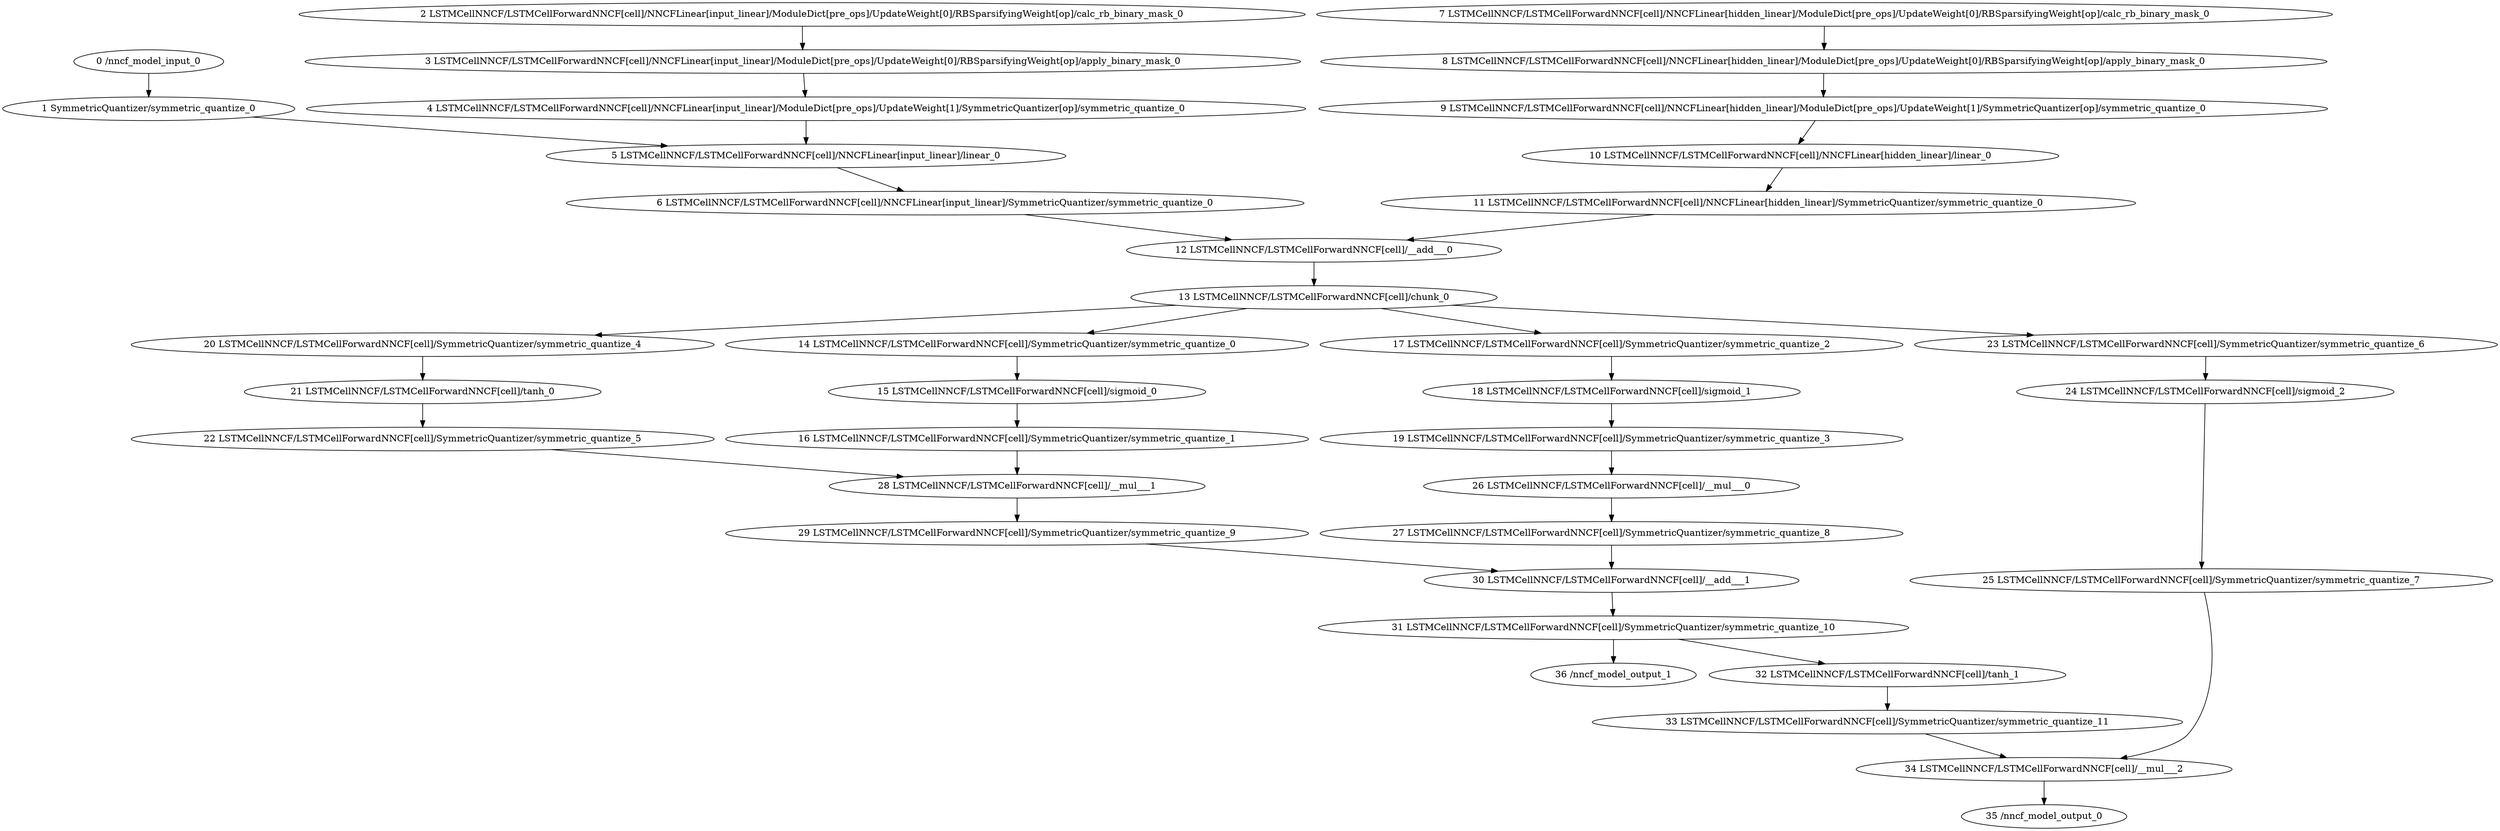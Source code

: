 strict digraph  {
"0 /nncf_model_input_0" [id=0, type=nncf_model_input];
"1 SymmetricQuantizer/symmetric_quantize_0" [id=1, type=symmetric_quantize];
"2 LSTMCellNNCF/LSTMCellForwardNNCF[cell]/NNCFLinear[input_linear]/ModuleDict[pre_ops]/UpdateWeight[0]/RBSparsifyingWeight[op]/calc_rb_binary_mask_0" [id=2, type=calc_rb_binary_mask];
"3 LSTMCellNNCF/LSTMCellForwardNNCF[cell]/NNCFLinear[input_linear]/ModuleDict[pre_ops]/UpdateWeight[0]/RBSparsifyingWeight[op]/apply_binary_mask_0" [id=3, type=apply_binary_mask];
"4 LSTMCellNNCF/LSTMCellForwardNNCF[cell]/NNCFLinear[input_linear]/ModuleDict[pre_ops]/UpdateWeight[1]/SymmetricQuantizer[op]/symmetric_quantize_0" [id=4, type=symmetric_quantize];
"5 LSTMCellNNCF/LSTMCellForwardNNCF[cell]/NNCFLinear[input_linear]/linear_0" [id=5, type=linear];
"6 LSTMCellNNCF/LSTMCellForwardNNCF[cell]/NNCFLinear[input_linear]/SymmetricQuantizer/symmetric_quantize_0" [id=6, type=symmetric_quantize];
"7 LSTMCellNNCF/LSTMCellForwardNNCF[cell]/NNCFLinear[hidden_linear]/ModuleDict[pre_ops]/UpdateWeight[0]/RBSparsifyingWeight[op]/calc_rb_binary_mask_0" [id=7, type=calc_rb_binary_mask];
"8 LSTMCellNNCF/LSTMCellForwardNNCF[cell]/NNCFLinear[hidden_linear]/ModuleDict[pre_ops]/UpdateWeight[0]/RBSparsifyingWeight[op]/apply_binary_mask_0" [id=8, type=apply_binary_mask];
"9 LSTMCellNNCF/LSTMCellForwardNNCF[cell]/NNCFLinear[hidden_linear]/ModuleDict[pre_ops]/UpdateWeight[1]/SymmetricQuantizer[op]/symmetric_quantize_0" [id=9, type=symmetric_quantize];
"10 LSTMCellNNCF/LSTMCellForwardNNCF[cell]/NNCFLinear[hidden_linear]/linear_0" [id=10, type=linear];
"11 LSTMCellNNCF/LSTMCellForwardNNCF[cell]/NNCFLinear[hidden_linear]/SymmetricQuantizer/symmetric_quantize_0" [id=11, type=symmetric_quantize];
"12 LSTMCellNNCF/LSTMCellForwardNNCF[cell]/__add___0" [id=12, type=__add__];
"13 LSTMCellNNCF/LSTMCellForwardNNCF[cell]/chunk_0" [id=13, type=chunk];
"14 LSTMCellNNCF/LSTMCellForwardNNCF[cell]/SymmetricQuantizer/symmetric_quantize_0" [id=14, type=symmetric_quantize];
"15 LSTMCellNNCF/LSTMCellForwardNNCF[cell]/sigmoid_0" [id=15, type=sigmoid];
"16 LSTMCellNNCF/LSTMCellForwardNNCF[cell]/SymmetricQuantizer/symmetric_quantize_1" [id=16, type=symmetric_quantize];
"17 LSTMCellNNCF/LSTMCellForwardNNCF[cell]/SymmetricQuantizer/symmetric_quantize_2" [id=17, type=symmetric_quantize];
"18 LSTMCellNNCF/LSTMCellForwardNNCF[cell]/sigmoid_1" [id=18, type=sigmoid];
"19 LSTMCellNNCF/LSTMCellForwardNNCF[cell]/SymmetricQuantizer/symmetric_quantize_3" [id=19, type=symmetric_quantize];
"20 LSTMCellNNCF/LSTMCellForwardNNCF[cell]/SymmetricQuantizer/symmetric_quantize_4" [id=20, type=symmetric_quantize];
"21 LSTMCellNNCF/LSTMCellForwardNNCF[cell]/tanh_0" [id=21, type=tanh];
"22 LSTMCellNNCF/LSTMCellForwardNNCF[cell]/SymmetricQuantizer/symmetric_quantize_5" [id=22, type=symmetric_quantize];
"23 LSTMCellNNCF/LSTMCellForwardNNCF[cell]/SymmetricQuantizer/symmetric_quantize_6" [id=23, type=symmetric_quantize];
"24 LSTMCellNNCF/LSTMCellForwardNNCF[cell]/sigmoid_2" [id=24, type=sigmoid];
"25 LSTMCellNNCF/LSTMCellForwardNNCF[cell]/SymmetricQuantizer/symmetric_quantize_7" [id=25, type=symmetric_quantize];
"26 LSTMCellNNCF/LSTMCellForwardNNCF[cell]/__mul___0" [id=26, type=__mul__];
"27 LSTMCellNNCF/LSTMCellForwardNNCF[cell]/SymmetricQuantizer/symmetric_quantize_8" [id=27, type=symmetric_quantize];
"28 LSTMCellNNCF/LSTMCellForwardNNCF[cell]/__mul___1" [id=28, type=__mul__];
"29 LSTMCellNNCF/LSTMCellForwardNNCF[cell]/SymmetricQuantizer/symmetric_quantize_9" [id=29, type=symmetric_quantize];
"30 LSTMCellNNCF/LSTMCellForwardNNCF[cell]/__add___1" [id=30, type=__add__];
"31 LSTMCellNNCF/LSTMCellForwardNNCF[cell]/SymmetricQuantizer/symmetric_quantize_10" [id=31, type=symmetric_quantize];
"32 LSTMCellNNCF/LSTMCellForwardNNCF[cell]/tanh_1" [id=32, type=tanh];
"33 LSTMCellNNCF/LSTMCellForwardNNCF[cell]/SymmetricQuantizer/symmetric_quantize_11" [id=33, type=symmetric_quantize];
"34 LSTMCellNNCF/LSTMCellForwardNNCF[cell]/__mul___2" [id=34, type=__mul__];
"35 /nncf_model_output_0" [id=35, type=nncf_model_output];
"36 /nncf_model_output_1" [id=36, type=nncf_model_output];
"0 /nncf_model_input_0" -> "1 SymmetricQuantizer/symmetric_quantize_0";
"1 SymmetricQuantizer/symmetric_quantize_0" -> "5 LSTMCellNNCF/LSTMCellForwardNNCF[cell]/NNCFLinear[input_linear]/linear_0";
"2 LSTMCellNNCF/LSTMCellForwardNNCF[cell]/NNCFLinear[input_linear]/ModuleDict[pre_ops]/UpdateWeight[0]/RBSparsifyingWeight[op]/calc_rb_binary_mask_0" -> "3 LSTMCellNNCF/LSTMCellForwardNNCF[cell]/NNCFLinear[input_linear]/ModuleDict[pre_ops]/UpdateWeight[0]/RBSparsifyingWeight[op]/apply_binary_mask_0";
"3 LSTMCellNNCF/LSTMCellForwardNNCF[cell]/NNCFLinear[input_linear]/ModuleDict[pre_ops]/UpdateWeight[0]/RBSparsifyingWeight[op]/apply_binary_mask_0" -> "4 LSTMCellNNCF/LSTMCellForwardNNCF[cell]/NNCFLinear[input_linear]/ModuleDict[pre_ops]/UpdateWeight[1]/SymmetricQuantizer[op]/symmetric_quantize_0";
"4 LSTMCellNNCF/LSTMCellForwardNNCF[cell]/NNCFLinear[input_linear]/ModuleDict[pre_ops]/UpdateWeight[1]/SymmetricQuantizer[op]/symmetric_quantize_0" -> "5 LSTMCellNNCF/LSTMCellForwardNNCF[cell]/NNCFLinear[input_linear]/linear_0";
"5 LSTMCellNNCF/LSTMCellForwardNNCF[cell]/NNCFLinear[input_linear]/linear_0" -> "6 LSTMCellNNCF/LSTMCellForwardNNCF[cell]/NNCFLinear[input_linear]/SymmetricQuantizer/symmetric_quantize_0";
"7 LSTMCellNNCF/LSTMCellForwardNNCF[cell]/NNCFLinear[hidden_linear]/ModuleDict[pre_ops]/UpdateWeight[0]/RBSparsifyingWeight[op]/calc_rb_binary_mask_0" -> "8 LSTMCellNNCF/LSTMCellForwardNNCF[cell]/NNCFLinear[hidden_linear]/ModuleDict[pre_ops]/UpdateWeight[0]/RBSparsifyingWeight[op]/apply_binary_mask_0";
"8 LSTMCellNNCF/LSTMCellForwardNNCF[cell]/NNCFLinear[hidden_linear]/ModuleDict[pre_ops]/UpdateWeight[0]/RBSparsifyingWeight[op]/apply_binary_mask_0" -> "9 LSTMCellNNCF/LSTMCellForwardNNCF[cell]/NNCFLinear[hidden_linear]/ModuleDict[pre_ops]/UpdateWeight[1]/SymmetricQuantizer[op]/symmetric_quantize_0";
"6 LSTMCellNNCF/LSTMCellForwardNNCF[cell]/NNCFLinear[input_linear]/SymmetricQuantizer/symmetric_quantize_0" -> "12 LSTMCellNNCF/LSTMCellForwardNNCF[cell]/__add___0";
"9 LSTMCellNNCF/LSTMCellForwardNNCF[cell]/NNCFLinear[hidden_linear]/ModuleDict[pre_ops]/UpdateWeight[1]/SymmetricQuantizer[op]/symmetric_quantize_0" -> "10 LSTMCellNNCF/LSTMCellForwardNNCF[cell]/NNCFLinear[hidden_linear]/linear_0";
"10 LSTMCellNNCF/LSTMCellForwardNNCF[cell]/NNCFLinear[hidden_linear]/linear_0" -> "11 LSTMCellNNCF/LSTMCellForwardNNCF[cell]/NNCFLinear[hidden_linear]/SymmetricQuantizer/symmetric_quantize_0";
"11 LSTMCellNNCF/LSTMCellForwardNNCF[cell]/NNCFLinear[hidden_linear]/SymmetricQuantizer/symmetric_quantize_0" -> "12 LSTMCellNNCF/LSTMCellForwardNNCF[cell]/__add___0";
"12 LSTMCellNNCF/LSTMCellForwardNNCF[cell]/__add___0" -> "13 LSTMCellNNCF/LSTMCellForwardNNCF[cell]/chunk_0";
"13 LSTMCellNNCF/LSTMCellForwardNNCF[cell]/chunk_0" -> "14 LSTMCellNNCF/LSTMCellForwardNNCF[cell]/SymmetricQuantizer/symmetric_quantize_0";
"13 LSTMCellNNCF/LSTMCellForwardNNCF[cell]/chunk_0" -> "17 LSTMCellNNCF/LSTMCellForwardNNCF[cell]/SymmetricQuantizer/symmetric_quantize_2";
"13 LSTMCellNNCF/LSTMCellForwardNNCF[cell]/chunk_0" -> "20 LSTMCellNNCF/LSTMCellForwardNNCF[cell]/SymmetricQuantizer/symmetric_quantize_4";
"13 LSTMCellNNCF/LSTMCellForwardNNCF[cell]/chunk_0" -> "23 LSTMCellNNCF/LSTMCellForwardNNCF[cell]/SymmetricQuantizer/symmetric_quantize_6";
"14 LSTMCellNNCF/LSTMCellForwardNNCF[cell]/SymmetricQuantizer/symmetric_quantize_0" -> "15 LSTMCellNNCF/LSTMCellForwardNNCF[cell]/sigmoid_0";
"15 LSTMCellNNCF/LSTMCellForwardNNCF[cell]/sigmoid_0" -> "16 LSTMCellNNCF/LSTMCellForwardNNCF[cell]/SymmetricQuantizer/symmetric_quantize_1";
"16 LSTMCellNNCF/LSTMCellForwardNNCF[cell]/SymmetricQuantizer/symmetric_quantize_1" -> "28 LSTMCellNNCF/LSTMCellForwardNNCF[cell]/__mul___1";
"17 LSTMCellNNCF/LSTMCellForwardNNCF[cell]/SymmetricQuantizer/symmetric_quantize_2" -> "18 LSTMCellNNCF/LSTMCellForwardNNCF[cell]/sigmoid_1";
"18 LSTMCellNNCF/LSTMCellForwardNNCF[cell]/sigmoid_1" -> "19 LSTMCellNNCF/LSTMCellForwardNNCF[cell]/SymmetricQuantizer/symmetric_quantize_3";
"19 LSTMCellNNCF/LSTMCellForwardNNCF[cell]/SymmetricQuantizer/symmetric_quantize_3" -> "26 LSTMCellNNCF/LSTMCellForwardNNCF[cell]/__mul___0";
"20 LSTMCellNNCF/LSTMCellForwardNNCF[cell]/SymmetricQuantizer/symmetric_quantize_4" -> "21 LSTMCellNNCF/LSTMCellForwardNNCF[cell]/tanh_0";
"21 LSTMCellNNCF/LSTMCellForwardNNCF[cell]/tanh_0" -> "22 LSTMCellNNCF/LSTMCellForwardNNCF[cell]/SymmetricQuantizer/symmetric_quantize_5";
"22 LSTMCellNNCF/LSTMCellForwardNNCF[cell]/SymmetricQuantizer/symmetric_quantize_5" -> "28 LSTMCellNNCF/LSTMCellForwardNNCF[cell]/__mul___1";
"23 LSTMCellNNCF/LSTMCellForwardNNCF[cell]/SymmetricQuantizer/symmetric_quantize_6" -> "24 LSTMCellNNCF/LSTMCellForwardNNCF[cell]/sigmoid_2";
"24 LSTMCellNNCF/LSTMCellForwardNNCF[cell]/sigmoid_2" -> "25 LSTMCellNNCF/LSTMCellForwardNNCF[cell]/SymmetricQuantizer/symmetric_quantize_7";
"25 LSTMCellNNCF/LSTMCellForwardNNCF[cell]/SymmetricQuantizer/symmetric_quantize_7" -> "34 LSTMCellNNCF/LSTMCellForwardNNCF[cell]/__mul___2";
"26 LSTMCellNNCF/LSTMCellForwardNNCF[cell]/__mul___0" -> "27 LSTMCellNNCF/LSTMCellForwardNNCF[cell]/SymmetricQuantizer/symmetric_quantize_8";
"27 LSTMCellNNCF/LSTMCellForwardNNCF[cell]/SymmetricQuantizer/symmetric_quantize_8" -> "30 LSTMCellNNCF/LSTMCellForwardNNCF[cell]/__add___1";
"28 LSTMCellNNCF/LSTMCellForwardNNCF[cell]/__mul___1" -> "29 LSTMCellNNCF/LSTMCellForwardNNCF[cell]/SymmetricQuantizer/symmetric_quantize_9";
"29 LSTMCellNNCF/LSTMCellForwardNNCF[cell]/SymmetricQuantizer/symmetric_quantize_9" -> "30 LSTMCellNNCF/LSTMCellForwardNNCF[cell]/__add___1";
"30 LSTMCellNNCF/LSTMCellForwardNNCF[cell]/__add___1" -> "31 LSTMCellNNCF/LSTMCellForwardNNCF[cell]/SymmetricQuantizer/symmetric_quantize_10";
"31 LSTMCellNNCF/LSTMCellForwardNNCF[cell]/SymmetricQuantizer/symmetric_quantize_10" -> "32 LSTMCellNNCF/LSTMCellForwardNNCF[cell]/tanh_1";
"31 LSTMCellNNCF/LSTMCellForwardNNCF[cell]/SymmetricQuantizer/symmetric_quantize_10" -> "36 /nncf_model_output_1";
"32 LSTMCellNNCF/LSTMCellForwardNNCF[cell]/tanh_1" -> "33 LSTMCellNNCF/LSTMCellForwardNNCF[cell]/SymmetricQuantizer/symmetric_quantize_11";
"33 LSTMCellNNCF/LSTMCellForwardNNCF[cell]/SymmetricQuantizer/symmetric_quantize_11" -> "34 LSTMCellNNCF/LSTMCellForwardNNCF[cell]/__mul___2";
"34 LSTMCellNNCF/LSTMCellForwardNNCF[cell]/__mul___2" -> "35 /nncf_model_output_0";
}
